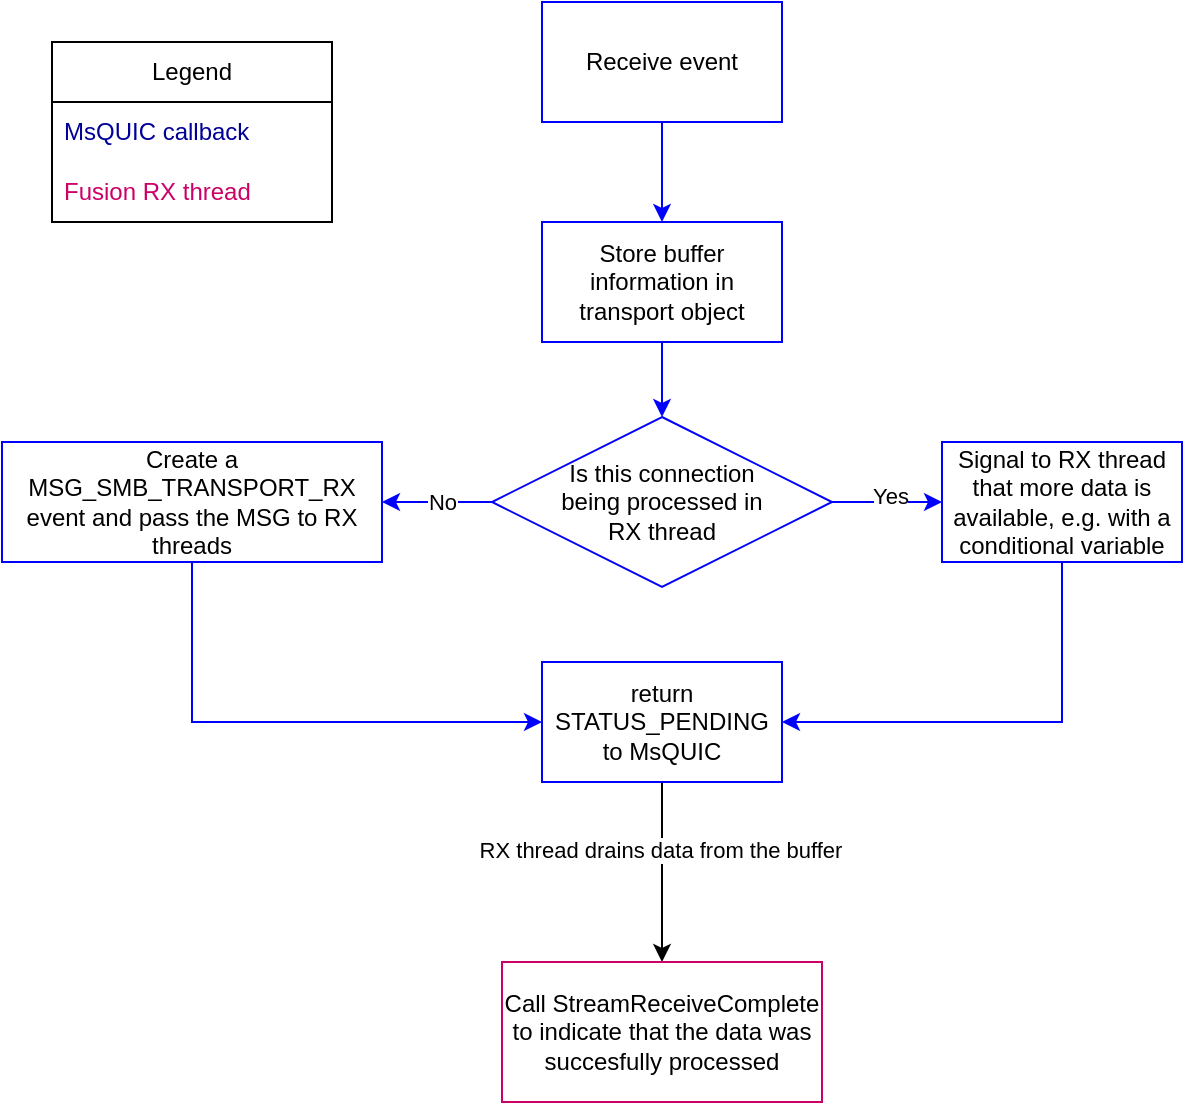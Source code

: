 <mxfile version="28.2.5">
  <diagram name="Page-1" id="WeivuNJfBmx4OzAlZXEy">
    <mxGraphModel dx="1426" dy="779" grid="1" gridSize="10" guides="1" tooltips="1" connect="1" arrows="1" fold="1" page="1" pageScale="1" pageWidth="827" pageHeight="1169" math="0" shadow="0">
      <root>
        <mxCell id="0" />
        <mxCell id="1" parent="0" />
        <mxCell id="dfzNd_m3CNcwE50NuS4O-13" value="" style="edgeStyle=orthogonalEdgeStyle;rounded=0;orthogonalLoop=1;jettySize=auto;html=1;strokeColor=#0000FF;" edge="1" parent="1" source="dfzNd_m3CNcwE50NuS4O-14" target="dfzNd_m3CNcwE50NuS4O-16">
          <mxGeometry relative="1" as="geometry" />
        </mxCell>
        <mxCell id="dfzNd_m3CNcwE50NuS4O-14" value="Receive event" style="rounded=0;whiteSpace=wrap;html=1;strokeColor=#0000FF;" vertex="1" parent="1">
          <mxGeometry x="360" y="150" width="120" height="60" as="geometry" />
        </mxCell>
        <mxCell id="dfzNd_m3CNcwE50NuS4O-15" value="" style="edgeStyle=orthogonalEdgeStyle;rounded=0;orthogonalLoop=1;jettySize=auto;html=1;strokeColor=#0000FF;entryX=0.5;entryY=0;entryDx=0;entryDy=0;" edge="1" parent="1" source="dfzNd_m3CNcwE50NuS4O-16" target="dfzNd_m3CNcwE50NuS4O-36">
          <mxGeometry relative="1" as="geometry">
            <mxPoint x="420" y="370" as="targetPoint" />
          </mxGeometry>
        </mxCell>
        <mxCell id="dfzNd_m3CNcwE50NuS4O-16" value="Store buffer information in transport object" style="rounded=0;whiteSpace=wrap;html=1;strokeColor=#0000FF;" vertex="1" parent="1">
          <mxGeometry x="360" y="260" width="120" height="60" as="geometry" />
        </mxCell>
        <mxCell id="dfzNd_m3CNcwE50NuS4O-17" value="" style="edgeStyle=orthogonalEdgeStyle;rounded=0;orthogonalLoop=1;jettySize=auto;html=1;strokeColor=#0000FF;exitX=0;exitY=0.5;exitDx=0;exitDy=0;" edge="1" parent="1" source="dfzNd_m3CNcwE50NuS4O-36" target="dfzNd_m3CNcwE50NuS4O-23">
          <mxGeometry relative="1" as="geometry">
            <mxPoint x="360" y="400" as="sourcePoint" />
          </mxGeometry>
        </mxCell>
        <mxCell id="dfzNd_m3CNcwE50NuS4O-18" value="No" style="edgeLabel;html=1;align=center;verticalAlign=middle;resizable=0;points=[];strokeColor=#0000FF;" vertex="1" connectable="0" parent="dfzNd_m3CNcwE50NuS4O-17">
          <mxGeometry x="0.175" y="-1" relative="1" as="geometry">
            <mxPoint x="7" y="1" as="offset" />
          </mxGeometry>
        </mxCell>
        <mxCell id="dfzNd_m3CNcwE50NuS4O-19" value="" style="edgeStyle=orthogonalEdgeStyle;rounded=0;orthogonalLoop=1;jettySize=auto;html=1;strokeColor=#0000FF;exitX=1;exitY=0.5;exitDx=0;exitDy=0;" edge="1" parent="1" source="dfzNd_m3CNcwE50NuS4O-36" target="dfzNd_m3CNcwE50NuS4O-25">
          <mxGeometry relative="1" as="geometry">
            <mxPoint x="480" y="400" as="sourcePoint" />
          </mxGeometry>
        </mxCell>
        <mxCell id="dfzNd_m3CNcwE50NuS4O-20" value="Yes" style="edgeLabel;html=1;align=center;verticalAlign=middle;resizable=0;points=[];strokeColor=#0000FF;" vertex="1" connectable="0" parent="dfzNd_m3CNcwE50NuS4O-19">
          <mxGeometry x="0.05" y="3" relative="1" as="geometry">
            <mxPoint as="offset" />
          </mxGeometry>
        </mxCell>
        <mxCell id="dfzNd_m3CNcwE50NuS4O-22" style="edgeStyle=orthogonalEdgeStyle;rounded=0;orthogonalLoop=1;jettySize=auto;html=1;exitX=0.5;exitY=1;exitDx=0;exitDy=0;entryX=0;entryY=0.5;entryDx=0;entryDy=0;strokeColor=#0000FF;" edge="1" parent="1" source="dfzNd_m3CNcwE50NuS4O-23" target="dfzNd_m3CNcwE50NuS4O-28">
          <mxGeometry relative="1" as="geometry" />
        </mxCell>
        <mxCell id="dfzNd_m3CNcwE50NuS4O-23" value="&lt;div&gt;Create a MSG_SMB_TRANSPORT_RX&lt;/div&gt;&lt;div&gt;event and pass the MSG to RX threads&lt;/div&gt;" style="rounded=0;whiteSpace=wrap;html=1;strokeColor=#0000FF;" vertex="1" parent="1">
          <mxGeometry x="90" y="370" width="190" height="60" as="geometry" />
        </mxCell>
        <mxCell id="dfzNd_m3CNcwE50NuS4O-24" style="edgeStyle=orthogonalEdgeStyle;rounded=0;orthogonalLoop=1;jettySize=auto;html=1;exitX=0.5;exitY=1;exitDx=0;exitDy=0;entryX=1;entryY=0.5;entryDx=0;entryDy=0;strokeColor=#0000FF;" edge="1" parent="1" source="dfzNd_m3CNcwE50NuS4O-25" target="dfzNd_m3CNcwE50NuS4O-28">
          <mxGeometry relative="1" as="geometry" />
        </mxCell>
        <mxCell id="dfzNd_m3CNcwE50NuS4O-25" value="Signal to RX thread that more data is available, e.g. with a conditional variable" style="rounded=0;whiteSpace=wrap;html=1;strokeColor=#0000FF;" vertex="1" parent="1">
          <mxGeometry x="560" y="370" width="120" height="60" as="geometry" />
        </mxCell>
        <mxCell id="dfzNd_m3CNcwE50NuS4O-26" value="" style="edgeStyle=orthogonalEdgeStyle;rounded=0;orthogonalLoop=1;jettySize=auto;html=1;" edge="1" parent="1" source="dfzNd_m3CNcwE50NuS4O-28" target="dfzNd_m3CNcwE50NuS4O-29">
          <mxGeometry relative="1" as="geometry" />
        </mxCell>
        <mxCell id="dfzNd_m3CNcwE50NuS4O-27" value="RX thread drains data from the buffer" style="edgeLabel;html=1;align=center;verticalAlign=middle;resizable=0;points=[];strokeColor=#CC0066;fillColor=none;" vertex="1" connectable="0" parent="dfzNd_m3CNcwE50NuS4O-26">
          <mxGeometry x="-0.24" y="-1" relative="1" as="geometry">
            <mxPoint as="offset" />
          </mxGeometry>
        </mxCell>
        <mxCell id="dfzNd_m3CNcwE50NuS4O-28" value="return STATUS_PENDING to MsQUIC" style="rounded=0;whiteSpace=wrap;html=1;strokeColor=#0000FF;" vertex="1" parent="1">
          <mxGeometry x="360" y="480" width="120" height="60" as="geometry" />
        </mxCell>
        <mxCell id="dfzNd_m3CNcwE50NuS4O-29" value="Call StreamReceiveComplete to indicate that the data was succesfully processed" style="rounded=0;whiteSpace=wrap;html=1;strokeColor=#CC0066;fillColor=none;" vertex="1" parent="1">
          <mxGeometry x="340" y="630" width="160" height="70" as="geometry" />
        </mxCell>
        <mxCell id="dfzNd_m3CNcwE50NuS4O-30" value="Legend" style="swimlane;fontStyle=0;childLayout=stackLayout;horizontal=1;startSize=30;horizontalStack=0;resizeParent=1;resizeParentMax=0;resizeLast=0;collapsible=1;marginBottom=0;whiteSpace=wrap;html=1;" vertex="1" parent="1">
          <mxGeometry x="115" y="170" width="140" height="90" as="geometry" />
        </mxCell>
        <mxCell id="dfzNd_m3CNcwE50NuS4O-31" value="&lt;span style=&quot;color: rgb(0, 0, 153);&quot;&gt;MsQUIC callback&lt;/span&gt;" style="text;strokeColor=none;fillColor=none;align=left;verticalAlign=middle;spacingLeft=4;spacingRight=4;overflow=hidden;points=[[0,0.5],[1,0.5]];portConstraint=eastwest;rotatable=0;whiteSpace=wrap;html=1;" vertex="1" parent="dfzNd_m3CNcwE50NuS4O-30">
          <mxGeometry y="30" width="140" height="30" as="geometry" />
        </mxCell>
        <mxCell id="dfzNd_m3CNcwE50NuS4O-32" value="&lt;span style=&quot;color: rgb(204, 0, 102);&quot;&gt;Fusion RX thread&lt;/span&gt;" style="text;strokeColor=none;fillColor=none;align=left;verticalAlign=middle;spacingLeft=4;spacingRight=4;overflow=hidden;points=[[0,0.5],[1,0.5]];portConstraint=eastwest;rotatable=0;whiteSpace=wrap;html=1;" vertex="1" parent="dfzNd_m3CNcwE50NuS4O-30">
          <mxGeometry y="60" width="140" height="30" as="geometry" />
        </mxCell>
        <mxCell id="dfzNd_m3CNcwE50NuS4O-36" value="&lt;div&gt;Is this connection&lt;/div&gt;&lt;div&gt;being processed in&lt;/div&gt;&lt;div&gt;RX thread&lt;/div&gt;" style="rhombus;whiteSpace=wrap;html=1;strokeColor=#0000FF;" vertex="1" parent="1">
          <mxGeometry x="335" y="357.5" width="170" height="85" as="geometry" />
        </mxCell>
      </root>
    </mxGraphModel>
  </diagram>
</mxfile>
